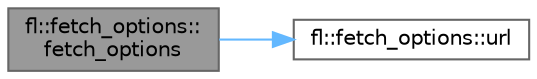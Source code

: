 digraph "fl::fetch_options::fetch_options"
{
 // INTERACTIVE_SVG=YES
 // LATEX_PDF_SIZE
  bgcolor="transparent";
  edge [fontname=Helvetica,fontsize=10,labelfontname=Helvetica,labelfontsize=10];
  node [fontname=Helvetica,fontsize=10,shape=box,height=0.2,width=0.4];
  rankdir="LR";
  Node1 [id="Node000001",label="fl::fetch_options::\lfetch_options",height=0.2,width=0.4,color="gray40", fillcolor="grey60", style="filled", fontcolor="black",tooltip=" "];
  Node1 -> Node2 [id="edge1_Node000001_Node000002",color="steelblue1",style="solid",tooltip=" "];
  Node2 [id="Node000002",label="fl::fetch_options::url",height=0.2,width=0.4,color="grey40", fillcolor="white", style="filled",URL="$d2/d49/classfl_1_1fetch__options_a1213ed1a90410e9f7fa52b63f8663041.html#a1213ed1a90410e9f7fa52b63f8663041",tooltip="Get the URL for this request."];
}
